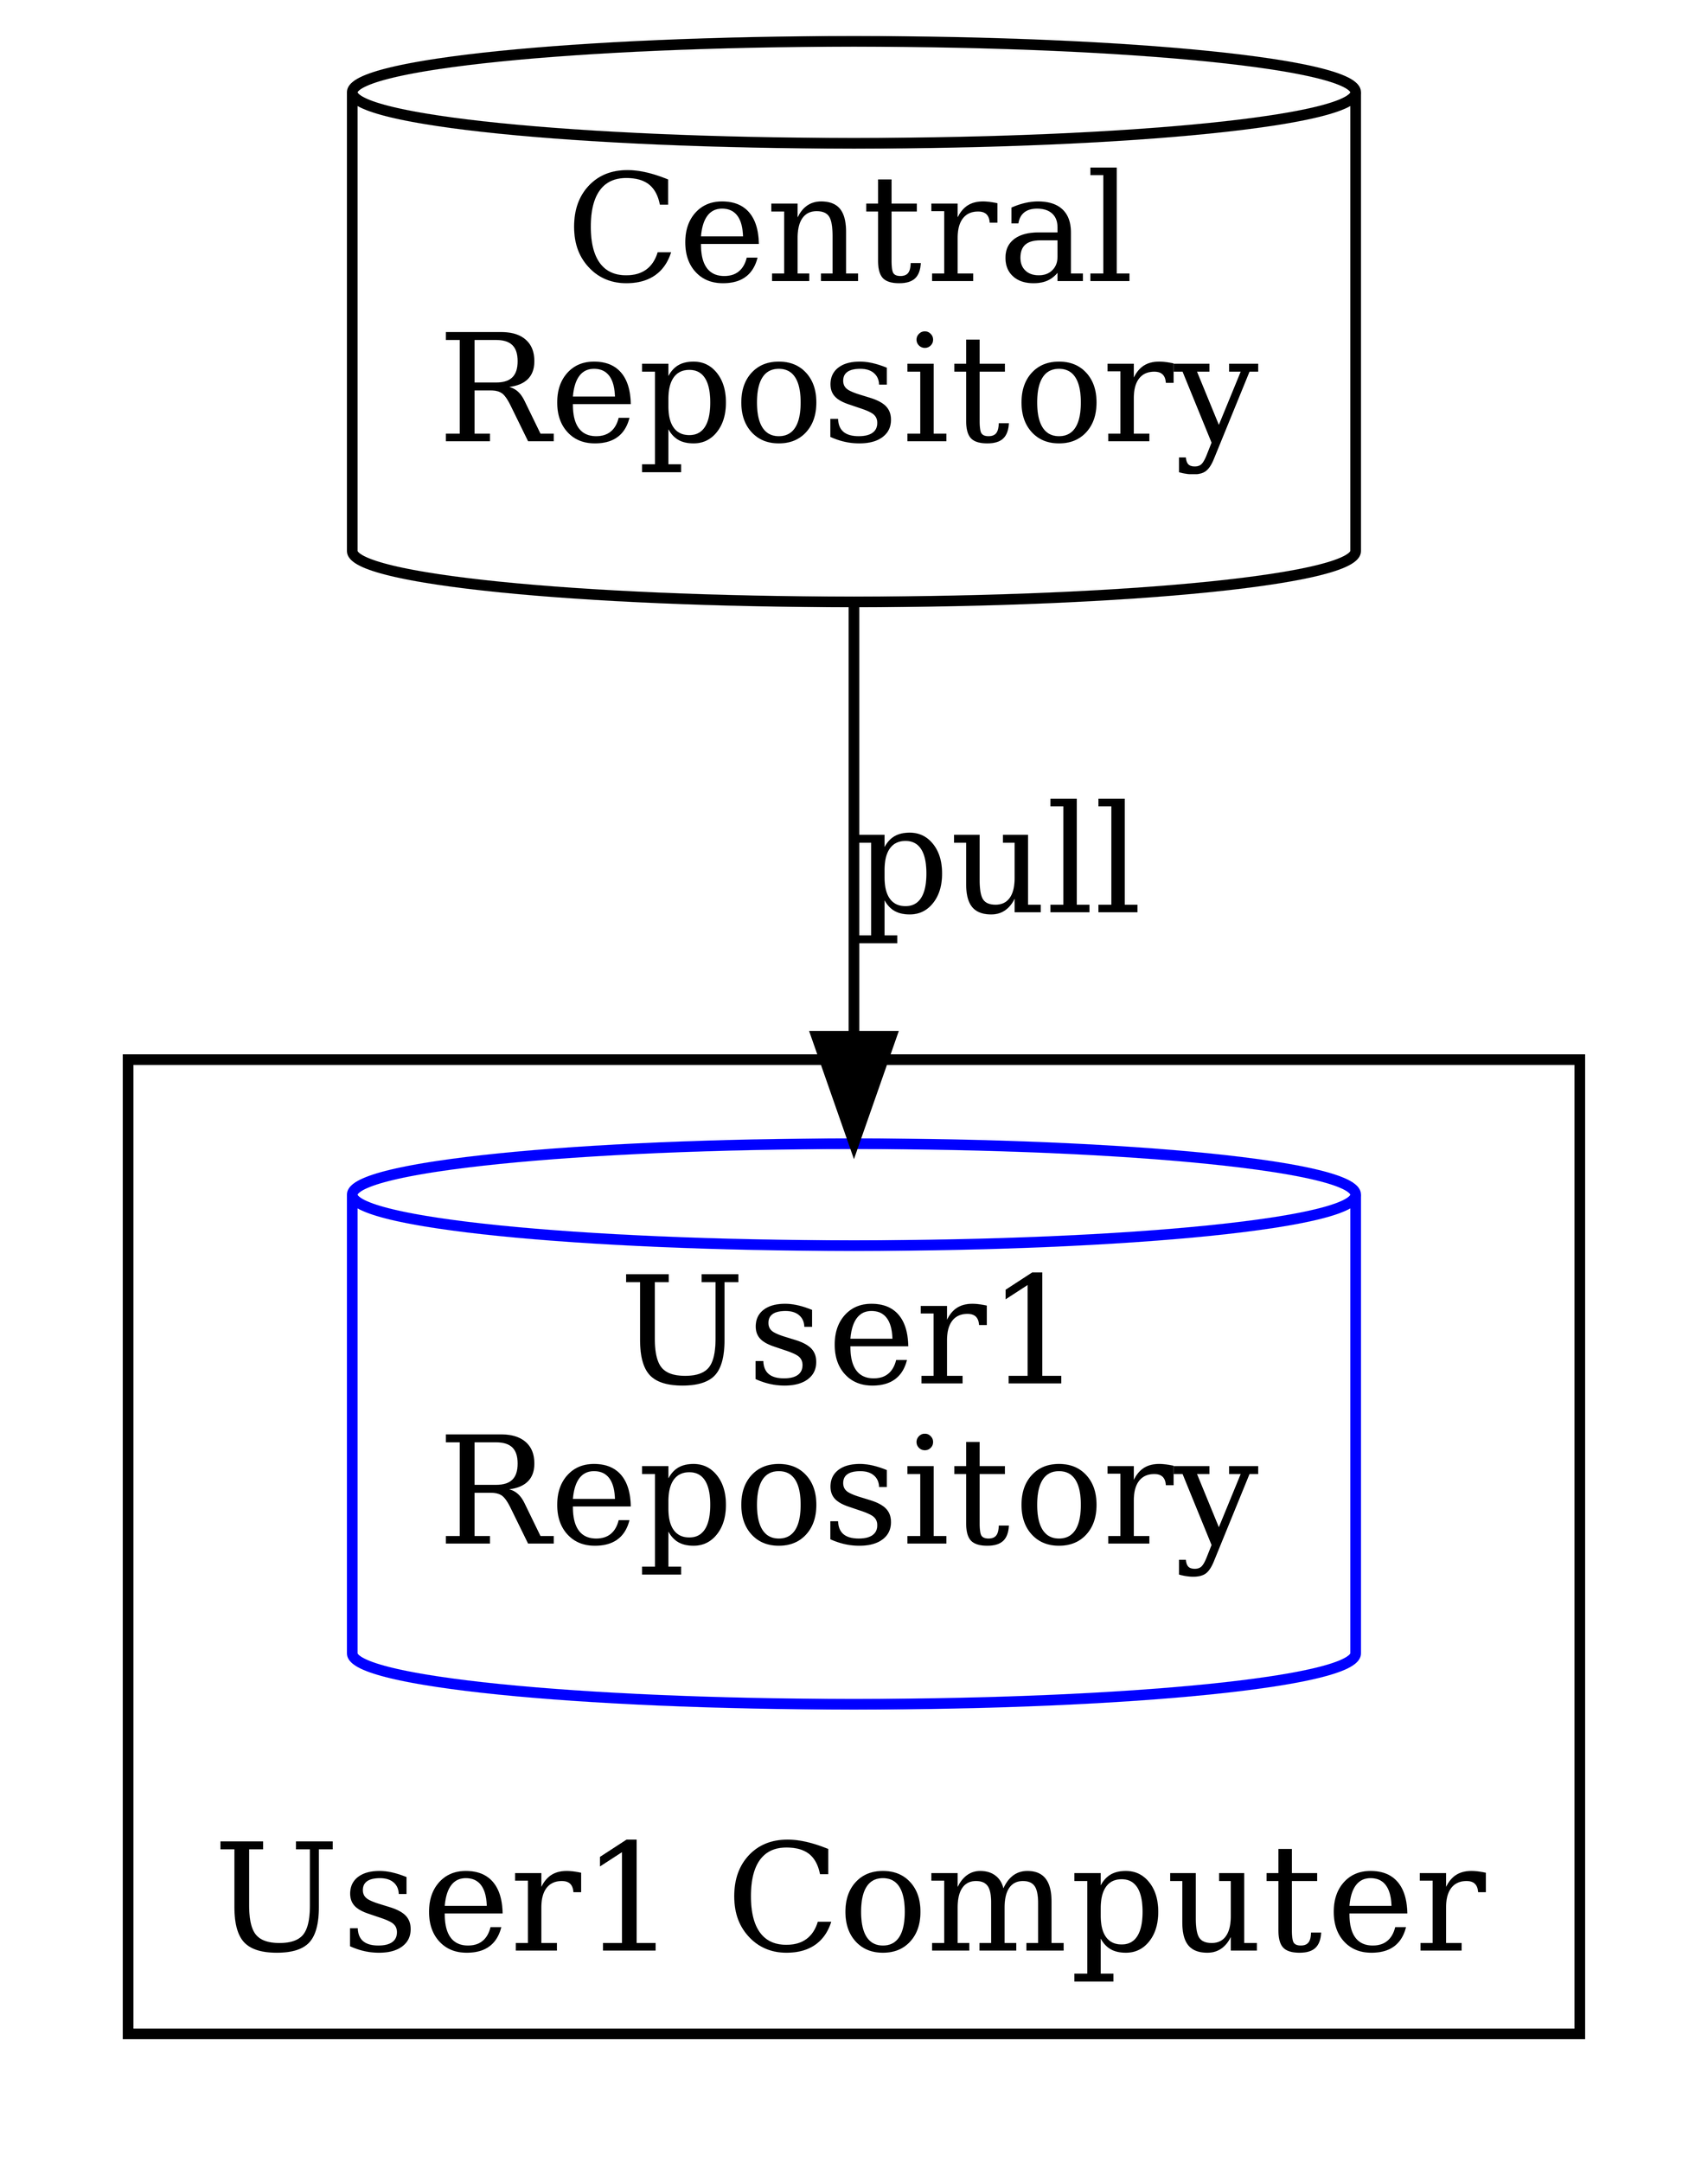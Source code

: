 digraph pull {
    size="40!"
    Repository [shape=cylinder, label="Central\nRepository" width=1];
    User1Rep [shape= cylinder, label="User1\nRepository", color=blue];
    Repository -> User1Rep [ label="pull" ]
    labelloc="b"
    subgraph cluster_User1 {
        label="User1 Computer"
        User1Rep
    }
}
